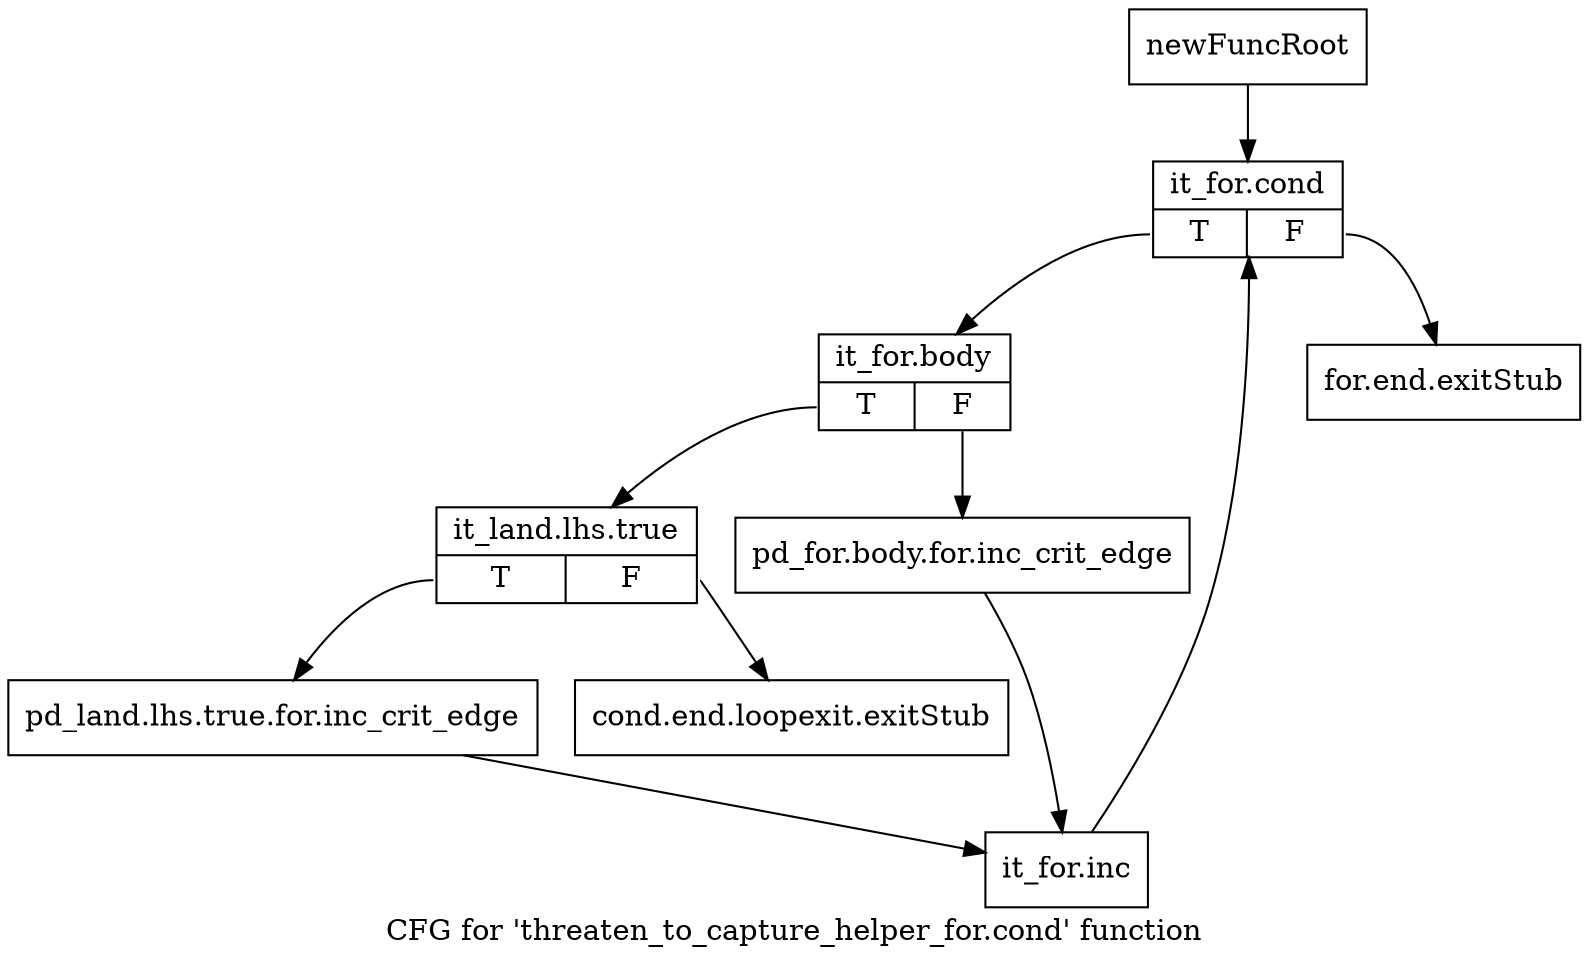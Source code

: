 digraph "CFG for 'threaten_to_capture_helper_for.cond' function" {
	label="CFG for 'threaten_to_capture_helper_for.cond' function";

	Node0x48c4450 [shape=record,label="{newFuncRoot}"];
	Node0x48c4450 -> Node0x48c4980;
	Node0x48c48e0 [shape=record,label="{for.end.exitStub}"];
	Node0x48c4930 [shape=record,label="{cond.end.loopexit.exitStub}"];
	Node0x48c4980 [shape=record,label="{it_for.cond|{<s0>T|<s1>F}}"];
	Node0x48c4980:s0 -> Node0x48c49d0;
	Node0x48c4980:s1 -> Node0x48c48e0;
	Node0x48c49d0 [shape=record,label="{it_for.body|{<s0>T|<s1>F}}"];
	Node0x48c49d0:s0 -> Node0x48c4a70;
	Node0x48c49d0:s1 -> Node0x48c4a20;
	Node0x48c4a20 [shape=record,label="{pd_for.body.for.inc_crit_edge}"];
	Node0x48c4a20 -> Node0x48c4b10;
	Node0x48c4a70 [shape=record,label="{it_land.lhs.true|{<s0>T|<s1>F}}"];
	Node0x48c4a70:s0 -> Node0x48c4ac0;
	Node0x48c4a70:s1 -> Node0x48c4930;
	Node0x48c4ac0 [shape=record,label="{pd_land.lhs.true.for.inc_crit_edge}"];
	Node0x48c4ac0 -> Node0x48c4b10;
	Node0x48c4b10 [shape=record,label="{it_for.inc}"];
	Node0x48c4b10 -> Node0x48c4980;
}
